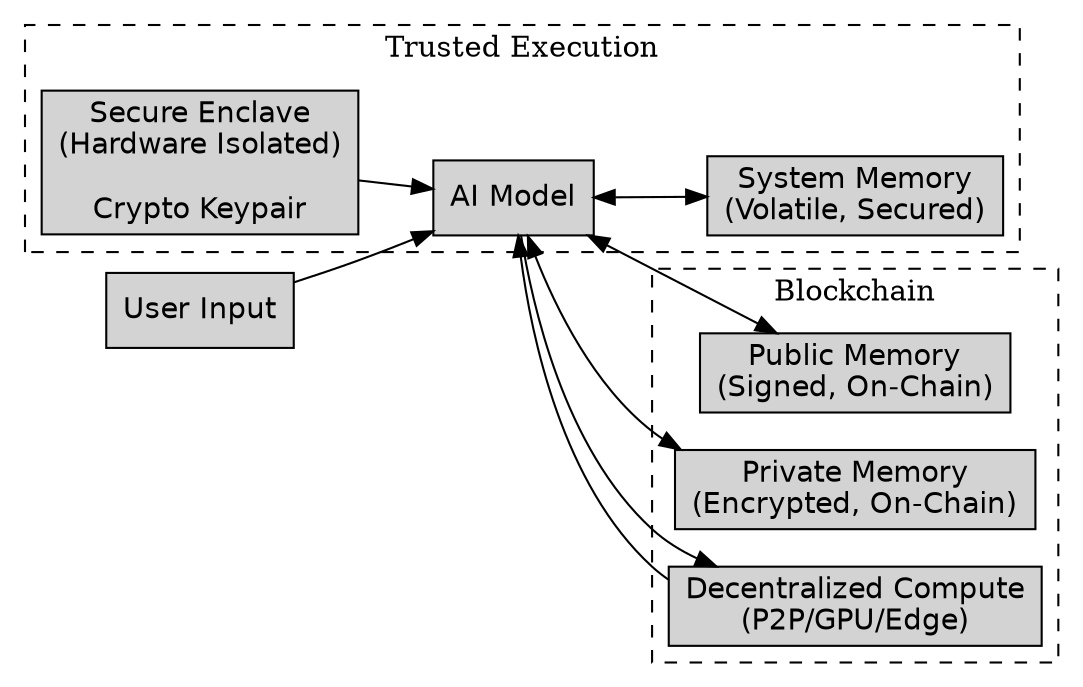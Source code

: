 digraph SovereignAI {
  rankdir=LR;
  node [shape=box, style=filled, fillcolor=lightgray, fontname=Helvetica];

  SecureEnclave    [label="Secure Enclave\n(Hardware Isolated)\n\nCrypto Keypair"];
  AIModel          [label="AI Model"];
  SystemMemory     [label="System Memory\n(Volatile, Secured)"];
  PublicMemory     [label="Public Memory\n(Signed, On-Chain)"];
  PrivateMemory    [label="Private Memory\n(Encrypted, On-Chain)"];
  DecentralizedNet [label="Decentralized Compute\n(P2P/GPU/Edge)"];
  UserInput        [label="User Input"];

  UserInput -> AIModel;
  SecureEnclave -> AIModel;
  AIModel -> SystemMemory [dir=both];
  AIModel -> PublicMemory [dir=both];
  AIModel -> PrivateMemory [dir=both];
  AIModel -> DecentralizedNet;
  DecentralizedNet -> AIModel;

  subgraph cluster_secure {
    label = "Trusted Execution";
    style = dashed;
    SecureEnclave;
    AIModel;
    SystemMemory;
  }

  subgraph cluster_external {
    label = "Blockchain";
    style = dashed;
    PublicMemory;
    PrivateMemory;
    DecentralizedNet;
  }
}
